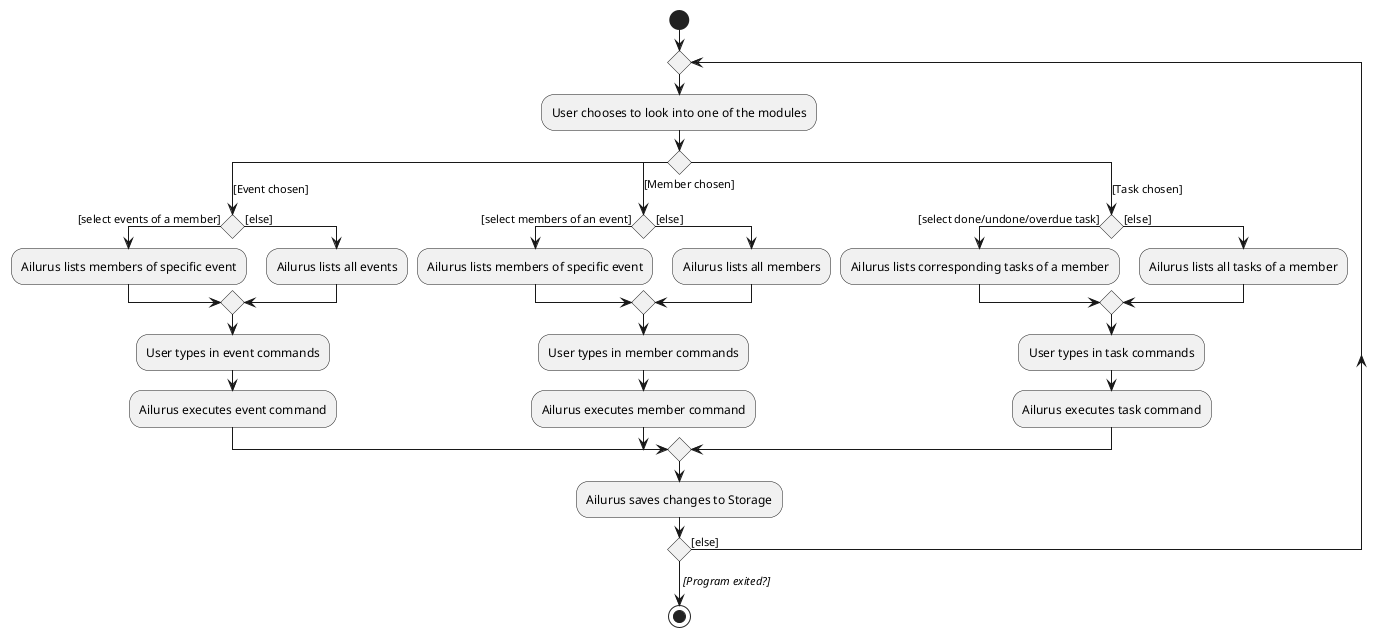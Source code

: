 @startuml
start
repeat
:User chooses to look into one of the modules;
switch ()
case ([Event chosen])
    if () then ([select events of a member])
        :Ailurus lists members of specific event;
    else ([else])
        :Ailurus lists all events;
    endif
    :User types in event commands;
    :Ailurus executes event command;
case ([Member chosen])
    if () then ([select members of an event])
        :Ailurus lists members of specific event;
    else ([else])
        :Ailurus lists all members;
    endif
    :User types in member commands;
    :Ailurus executes member command;
case ([Task chosen])
    if () then ([select done/undone/overdue task])
        :Ailurus lists corresponding tasks of a member;
    else ([else])
        :Ailurus lists all tasks of a member;
    endif
    :User types in task commands;
    :Ailurus executes task command;
endswitch
:Ailurus saves changes to Storage;
repeat while () is ([else])
->//[Program exited?]//;
stop
@enduml
